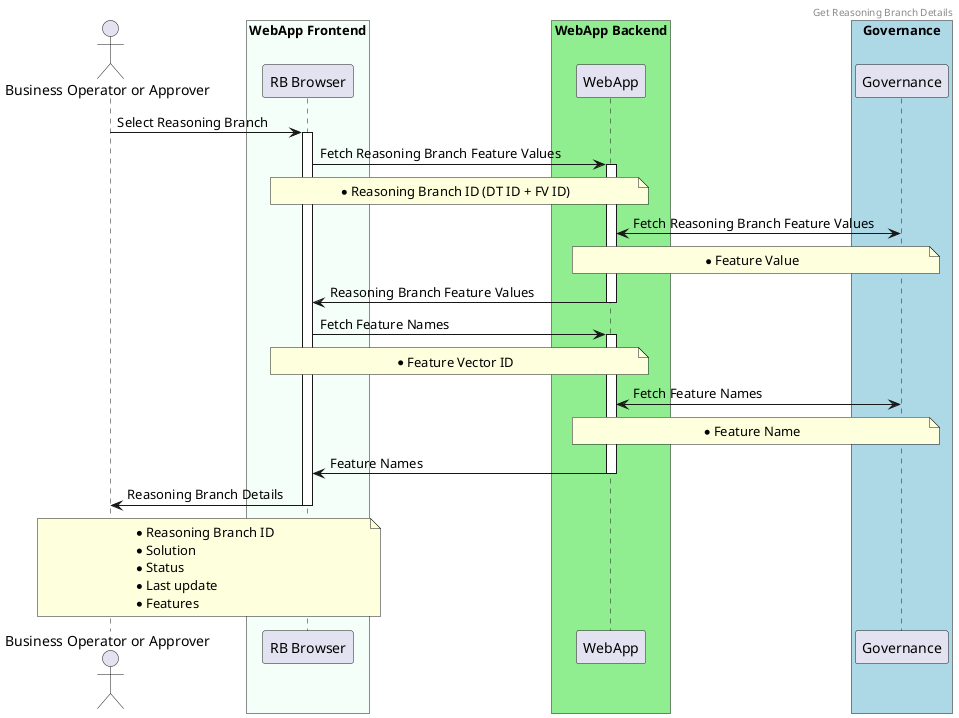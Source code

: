 @startuml
header Get Reasoning Branch Details

actor BOA as "Business Operator or Approver"

box "WebApp Frontend" #MintCream
    participant Frontend as "RB Browser"
end box

box "WebApp Backend" #LightGreen
    participant Backend as "WebApp"
end box

box "Governance" #LightBlue
    participant G as "Governance"
end box

BOA -> Frontend : Select Reasoning Branch

activate Frontend
Frontend -> Backend : Fetch Reasoning Branch Feature Values
note over Frontend, Backend
    * Reasoning Branch ID (DT ID + FV ID)
end note

activate Backend
Backend <-> G : Fetch Reasoning Branch Feature Values
note over Backend, G
    * Feature Value
end note

Backend -> Frontend : Reasoning Branch Feature Values
deactivate Backend

Frontend -> Backend : Fetch Feature Names
activate Backend
note over Frontend, Backend
    * Feature Vector ID
end note

Backend <-> G : Fetch Feature Names
note over Backend, G
    * Feature Name
end note

Backend -> Frontend : Feature Names
deactivate Backend

Frontend -> BOA: Reasoning Branch Details
deactivate Frontend
note over Frontend, BOA
    * Reasoning Branch ID
    * Solution
    * Status
    * Last update
    * Features
end note

@enduml
